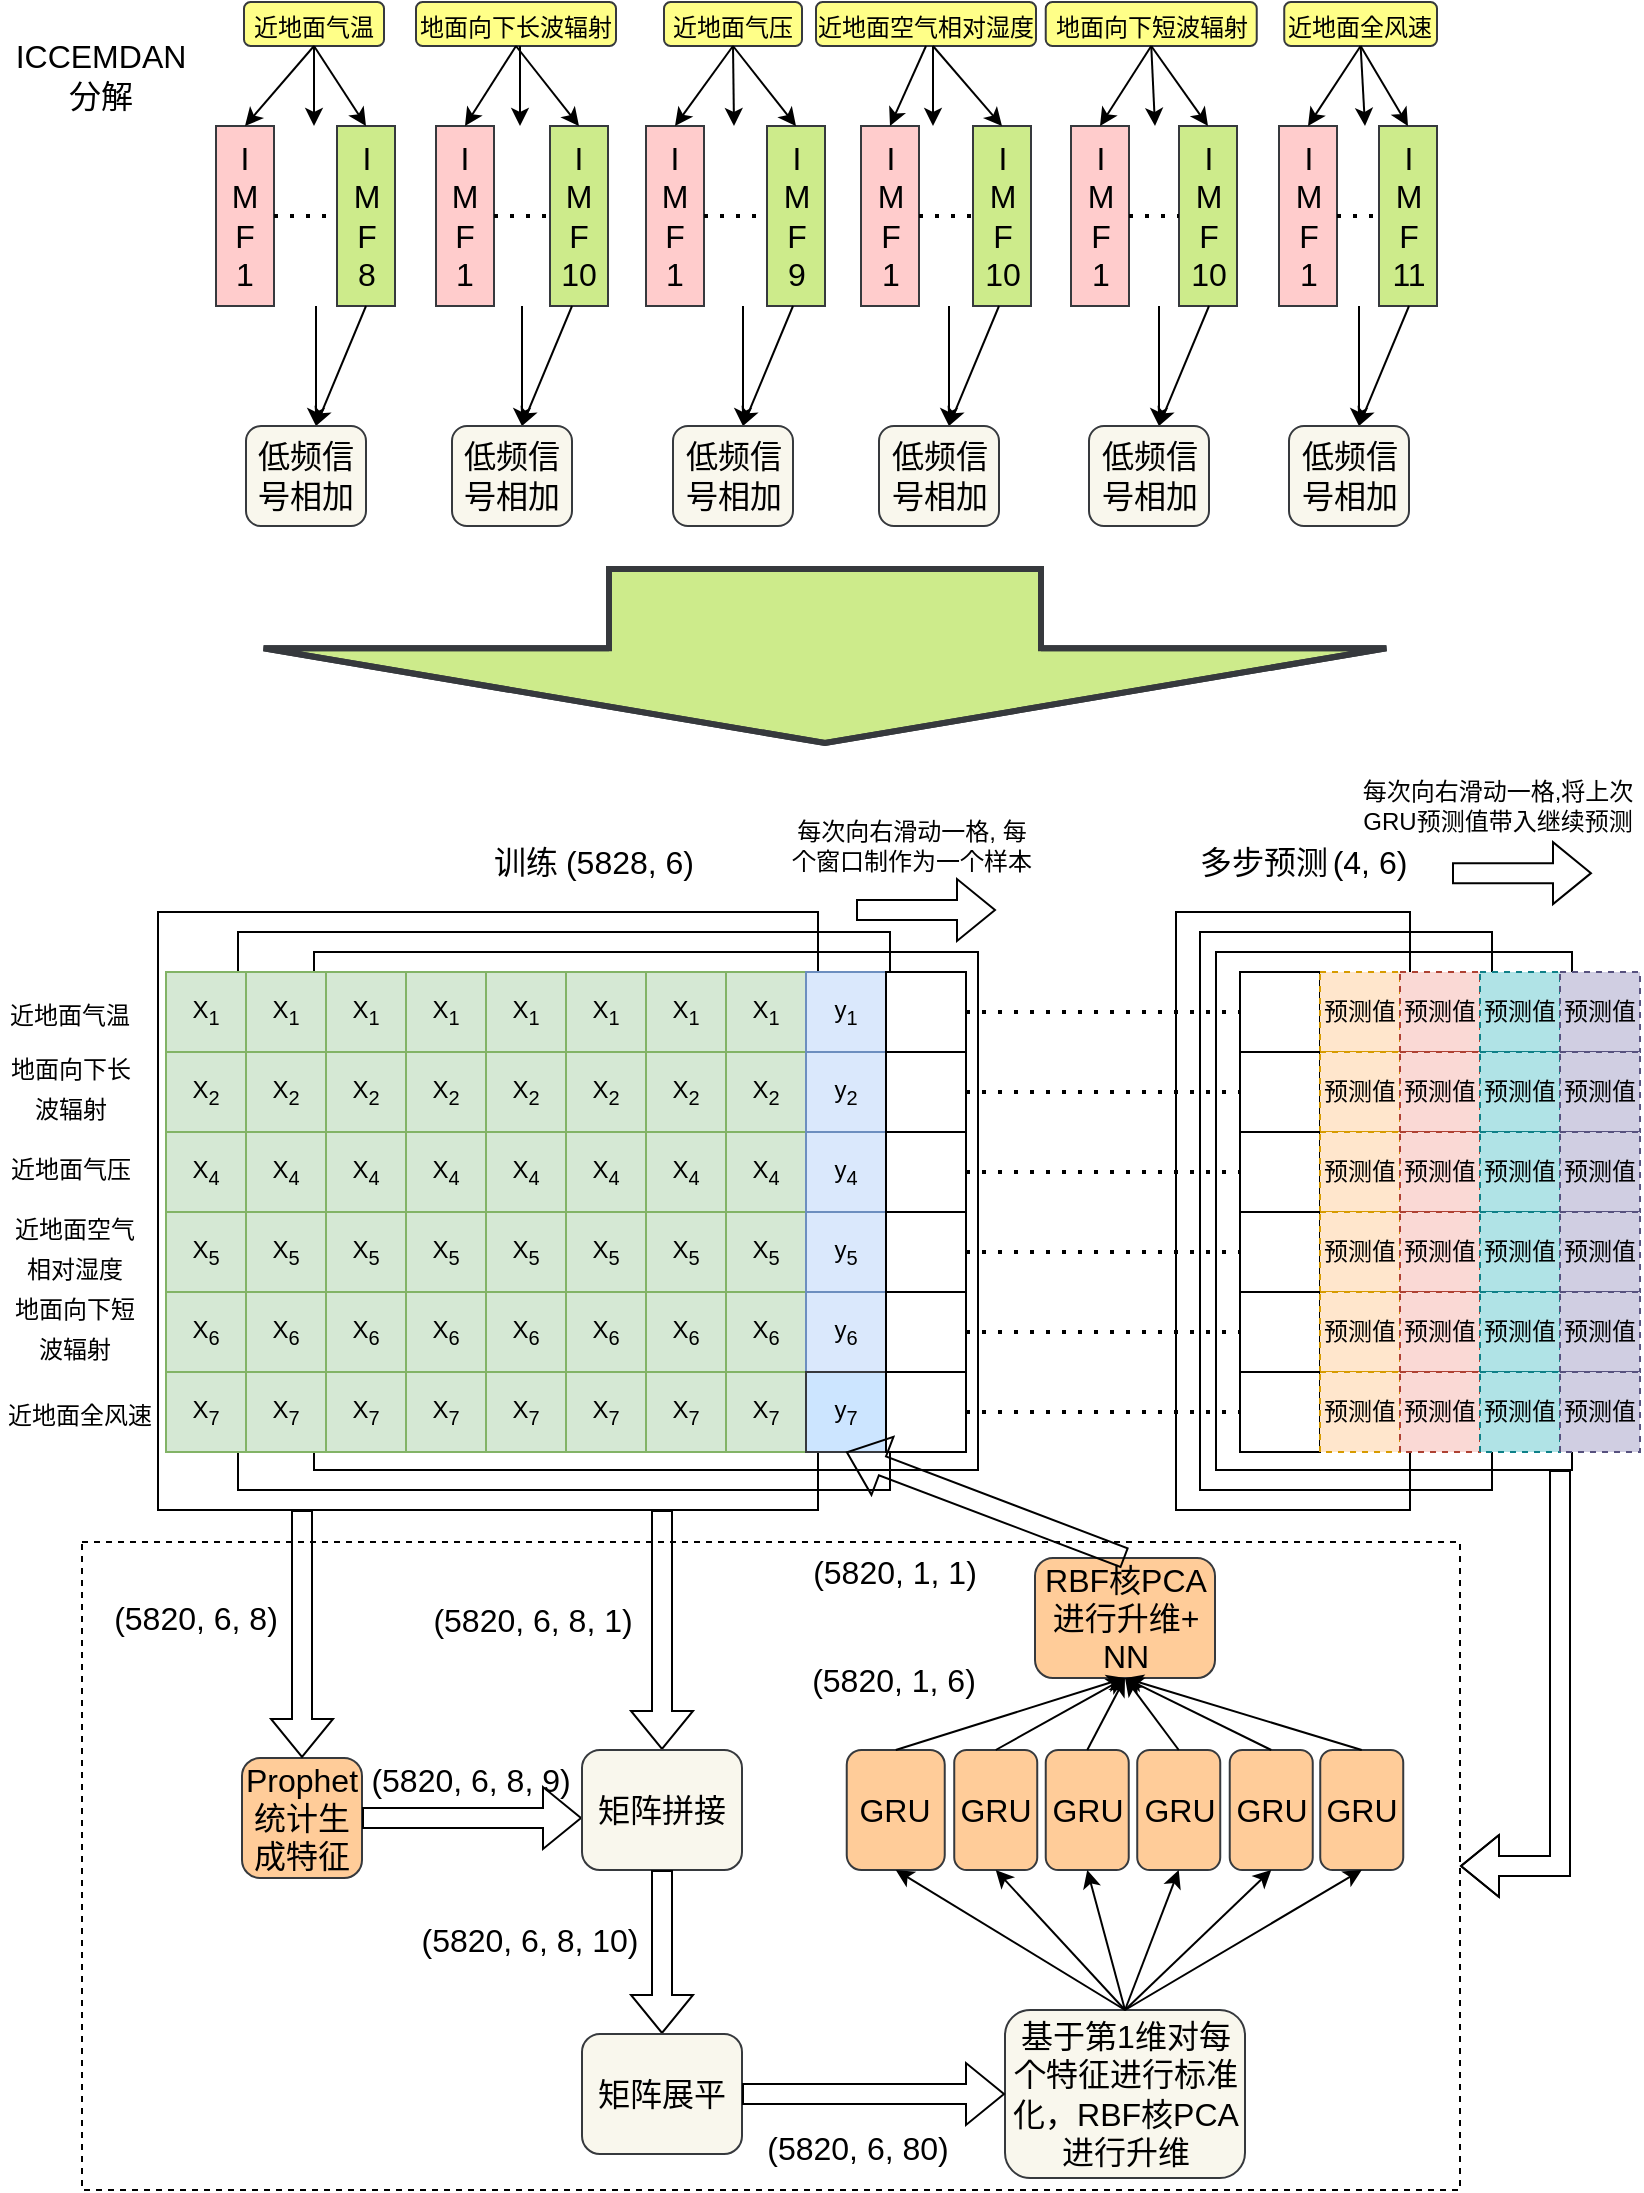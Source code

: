 <mxfile version="17.4.2" type="device"><diagram id="iUDGoIqAkNmz_K0qKLat" name="Page-1"><mxGraphModel dx="1038" dy="571" grid="1" gridSize="10" guides="1" tooltips="1" connect="1" arrows="1" fold="1" page="1" pageScale="1" pageWidth="827" pageHeight="1169" math="0" shadow="0"><root><mxCell id="0"/><mxCell id="1" parent="0"/><mxCell id="7vlJNOBO0MvSE6OIl3hv-212" value="" style="rounded=0;whiteSpace=wrap;html=1;fontSize=16;strokeColor=#000000;fillColor=none;dashed=1;" parent="1" vertex="1"><mxGeometry x="43" y="820" width="689" height="324" as="geometry"/></mxCell><mxCell id="7vlJNOBO0MvSE6OIl3hv-179" value="" style="rounded=0;whiteSpace=wrap;html=1;strokeColor=#000000;fillColor=none;" parent="1" vertex="1"><mxGeometry x="610" y="525" width="178" height="259" as="geometry"/></mxCell><mxCell id="7vlJNOBO0MvSE6OIl3hv-178" value="" style="rounded=0;whiteSpace=wrap;html=1;strokeColor=#000000;fillColor=none;" parent="1" vertex="1"><mxGeometry x="602" y="515" width="146" height="279" as="geometry"/></mxCell><mxCell id="7vlJNOBO0MvSE6OIl3hv-177" value="" style="rounded=0;whiteSpace=wrap;html=1;strokeColor=#000000;fillColor=none;" parent="1" vertex="1"><mxGeometry x="590" y="505" width="117" height="299" as="geometry"/></mxCell><mxCell id="7vlJNOBO0MvSE6OIl3hv-167" value="" style="rounded=0;whiteSpace=wrap;html=1;strokeColor=#000000;fillColor=none;" parent="1" vertex="1"><mxGeometry x="81" y="505" width="330" height="299" as="geometry"/></mxCell><mxCell id="7vlJNOBO0MvSE6OIl3hv-171" value="" style="rounded=0;whiteSpace=wrap;html=1;strokeColor=#000000;fillColor=none;" parent="1" vertex="1"><mxGeometry x="121" y="515" width="326" height="279" as="geometry"/></mxCell><mxCell id="7vlJNOBO0MvSE6OIl3hv-172" value="" style="rounded=0;whiteSpace=wrap;html=1;strokeColor=#000000;fillColor=none;" parent="1" vertex="1"><mxGeometry x="159" y="525" width="332" height="259" as="geometry"/></mxCell><mxCell id="7vlJNOBO0MvSE6OIl3hv-48" value="X&lt;sub&gt;1&lt;/sub&gt;" style="rounded=0;whiteSpace=wrap;html=1;fillColor=#d5e8d4;strokeColor=#82b366;" parent="1" vertex="1"><mxGeometry x="85" y="535" width="40" height="40" as="geometry"/></mxCell><mxCell id="7vlJNOBO0MvSE6OIl3hv-51" value="X&lt;sub&gt;1&lt;/sub&gt;" style="rounded=0;whiteSpace=wrap;html=1;fillColor=#d5e8d4;strokeColor=#82b366;" parent="1" vertex="1"><mxGeometry x="125" y="535" width="40" height="40" as="geometry"/></mxCell><mxCell id="7vlJNOBO0MvSE6OIl3hv-52" value="X&lt;sub&gt;1&lt;/sub&gt;" style="rounded=0;whiteSpace=wrap;html=1;fillColor=#d5e8d4;strokeColor=#82b366;" parent="1" vertex="1"><mxGeometry x="165" y="535" width="40" height="40" as="geometry"/></mxCell><mxCell id="7vlJNOBO0MvSE6OIl3hv-53" value="X&lt;sub&gt;1&lt;/sub&gt;" style="rounded=0;whiteSpace=wrap;html=1;fillColor=#d5e8d4;strokeColor=#82b366;" parent="1" vertex="1"><mxGeometry x="205" y="535" width="40" height="40" as="geometry"/></mxCell><mxCell id="7vlJNOBO0MvSE6OIl3hv-54" value="X&lt;sub&gt;1&lt;/sub&gt;" style="rounded=0;whiteSpace=wrap;html=1;fillColor=#d5e8d4;strokeColor=#82b366;" parent="1" vertex="1"><mxGeometry x="245" y="535" width="40" height="40" as="geometry"/></mxCell><mxCell id="7vlJNOBO0MvSE6OIl3hv-55" value="X&lt;sub&gt;1&lt;/sub&gt;" style="rounded=0;whiteSpace=wrap;html=1;fillColor=#d5e8d4;strokeColor=#82b366;" parent="1" vertex="1"><mxGeometry x="285" y="535" width="40" height="40" as="geometry"/></mxCell><mxCell id="7vlJNOBO0MvSE6OIl3hv-56" value="X&lt;sub&gt;1&lt;/sub&gt;" style="rounded=0;whiteSpace=wrap;html=1;fillColor=#d5e8d4;strokeColor=#82b366;" parent="1" vertex="1"><mxGeometry x="325" y="535" width="40" height="40" as="geometry"/></mxCell><mxCell id="7vlJNOBO0MvSE6OIl3hv-57" value="X&lt;sub&gt;1&lt;/sub&gt;" style="rounded=0;whiteSpace=wrap;html=1;fillColor=#d5e8d4;strokeColor=#82b366;" parent="1" vertex="1"><mxGeometry x="365" y="535" width="40" height="40" as="geometry"/></mxCell><mxCell id="7vlJNOBO0MvSE6OIl3hv-58" value="y&lt;sub&gt;1&lt;/sub&gt;" style="rounded=0;whiteSpace=wrap;html=1;fillColor=#dae8fc;strokeColor=#6c8ebf;" parent="1" vertex="1"><mxGeometry x="405" y="535" width="40" height="40" as="geometry"/></mxCell><mxCell id="7vlJNOBO0MvSE6OIl3hv-59" value="" style="rounded=0;whiteSpace=wrap;html=1;" parent="1" vertex="1"><mxGeometry x="445" y="535" width="40" height="40" as="geometry"/></mxCell><mxCell id="7vlJNOBO0MvSE6OIl3hv-65" value="" style="rounded=0;whiteSpace=wrap;html=1;" parent="1" vertex="1"><mxGeometry x="622" y="535" width="40" height="40" as="geometry"/></mxCell><mxCell id="7vlJNOBO0MvSE6OIl3hv-66" value="预测值" style="rounded=0;whiteSpace=wrap;html=1;dashed=1;fillColor=#ffe6cc;strokeColor=#d79b00;" parent="1" vertex="1"><mxGeometry x="662" y="535" width="40" height="40" as="geometry"/></mxCell><mxCell id="7vlJNOBO0MvSE6OIl3hv-67" value="&lt;span&gt;预测值&lt;/span&gt;" style="rounded=0;whiteSpace=wrap;html=1;dashed=1;fillColor=#fad9d5;strokeColor=#ae4132;" parent="1" vertex="1"><mxGeometry x="702" y="535" width="40" height="40" as="geometry"/></mxCell><mxCell id="7vlJNOBO0MvSE6OIl3hv-68" value="&lt;span&gt;预测值&lt;/span&gt;" style="rounded=0;whiteSpace=wrap;html=1;dashed=1;fillColor=#b0e3e6;strokeColor=#0e8088;" parent="1" vertex="1"><mxGeometry x="742" y="535" width="40" height="40" as="geometry"/></mxCell><mxCell id="7vlJNOBO0MvSE6OIl3hv-69" value="&lt;span&gt;预测值&lt;/span&gt;" style="rounded=0;whiteSpace=wrap;html=1;dashed=1;fillColor=#d0cee2;strokeColor=#56517e;" parent="1" vertex="1"><mxGeometry x="782" y="535" width="40" height="40" as="geometry"/></mxCell><mxCell id="7vlJNOBO0MvSE6OIl3hv-70" value="" style="endArrow=none;dashed=1;html=1;dashPattern=1 3;strokeWidth=2;rounded=0;exitX=1;exitY=0.5;exitDx=0;exitDy=0;entryX=0;entryY=0.5;entryDx=0;entryDy=0;" parent="1" source="7vlJNOBO0MvSE6OIl3hv-59" target="7vlJNOBO0MvSE6OIl3hv-65" edge="1"><mxGeometry width="50" height="50" relative="1" as="geometry"><mxPoint x="395" y="785" as="sourcePoint"/><mxPoint x="445" y="735" as="targetPoint"/></mxGeometry></mxCell><mxCell id="7vlJNOBO0MvSE6OIl3hv-173" value="" style="shape=flexArrow;endArrow=classic;html=1;rounded=0;" parent="1" edge="1"><mxGeometry width="50" height="50" relative="1" as="geometry"><mxPoint x="430" y="504" as="sourcePoint"/><mxPoint x="500" y="504" as="targetPoint"/></mxGeometry></mxCell><mxCell id="7vlJNOBO0MvSE6OIl3hv-175" value="&lt;font style=&quot;font-size: 16px&quot;&gt;训练&lt;/font&gt;" style="text;html=1;strokeColor=none;fillColor=none;align=center;verticalAlign=middle;whiteSpace=wrap;rounded=0;dashed=1;" parent="1" vertex="1"><mxGeometry x="220" y="465" width="90" height="30" as="geometry"/></mxCell><mxCell id="7vlJNOBO0MvSE6OIl3hv-176" value="&lt;font style=&quot;font-size: 16px&quot;&gt;多步预测&lt;/font&gt;" style="text;html=1;strokeColor=none;fillColor=none;align=center;verticalAlign=middle;whiteSpace=wrap;rounded=0;dashed=1;" parent="1" vertex="1"><mxGeometry x="589" y="465" width="90" height="30" as="geometry"/></mxCell><mxCell id="7vlJNOBO0MvSE6OIl3hv-185" value="(5820, 1, 6)" style="text;html=1;strokeColor=none;fillColor=none;align=center;verticalAlign=middle;whiteSpace=wrap;rounded=0;dashed=1;fontSize=16;" parent="1" vertex="1"><mxGeometry x="402" y="874" width="94" height="30" as="geometry"/></mxCell><mxCell id="7vlJNOBO0MvSE6OIl3hv-187" value="Prophet&lt;br&gt;统计生成特征" style="rounded=1;whiteSpace=wrap;html=1;fontSize=16;strokeColor=#36393d;fillColor=#ffcc99;" parent="1" vertex="1"><mxGeometry x="123" y="928" width="60" height="60" as="geometry"/></mxCell><mxCell id="7vlJNOBO0MvSE6OIl3hv-189" value="" style="shape=flexArrow;endArrow=classic;html=1;rounded=0;fontSize=16;" parent="1" target="7vlJNOBO0MvSE6OIl3hv-187" edge="1"><mxGeometry width="50" height="50" relative="1" as="geometry"><mxPoint x="153" y="804" as="sourcePoint"/><mxPoint x="152" y="872" as="targetPoint"/></mxGeometry></mxCell><mxCell id="7vlJNOBO0MvSE6OIl3hv-190" value="(5820, 6, 8)" style="text;html=1;strokeColor=none;fillColor=none;align=center;verticalAlign=middle;whiteSpace=wrap;rounded=0;fontSize=16;" parent="1" vertex="1"><mxGeometry x="52" y="843" width="96" height="30" as="geometry"/></mxCell><mxCell id="7vlJNOBO0MvSE6OIl3hv-192" value="(5828, 6)" style="text;html=1;strokeColor=none;fillColor=none;align=center;verticalAlign=middle;whiteSpace=wrap;rounded=0;fontSize=16;" parent="1" vertex="1"><mxGeometry x="281" y="465" width="72" height="30" as="geometry"/></mxCell><mxCell id="7vlJNOBO0MvSE6OIl3hv-193" value="(4, 6)" style="text;html=1;strokeColor=none;fillColor=none;align=center;verticalAlign=middle;whiteSpace=wrap;rounded=0;fontSize=16;" parent="1" vertex="1"><mxGeometry x="657" y="465" width="60" height="30" as="geometry"/></mxCell><mxCell id="7vlJNOBO0MvSE6OIl3hv-194" value="" style="shape=flexArrow;endArrow=classic;html=1;rounded=0;fontSize=16;entryX=0.5;entryY=0;entryDx=0;entryDy=0;" parent="1" target="7vlJNOBO0MvSE6OIl3hv-198" edge="1"><mxGeometry width="50" height="50" relative="1" as="geometry"><mxPoint x="333" y="804" as="sourcePoint"/><mxPoint x="332.5" y="872" as="targetPoint"/></mxGeometry></mxCell><mxCell id="7vlJNOBO0MvSE6OIl3hv-195" value="(5820, 6, 8, 9)" style="text;html=1;strokeColor=none;fillColor=none;align=center;verticalAlign=middle;whiteSpace=wrap;rounded=0;fontSize=16;" parent="1" vertex="1"><mxGeometry x="180" y="924" width="115" height="30" as="geometry"/></mxCell><mxCell id="7vlJNOBO0MvSE6OIl3hv-196" value="" style="shape=flexArrow;endArrow=classic;html=1;rounded=0;fontSize=16;exitX=1;exitY=0.5;exitDx=0;exitDy=0;" parent="1" source="7vlJNOBO0MvSE6OIl3hv-187" edge="1"><mxGeometry width="50" height="50" relative="1" as="geometry"><mxPoint x="473" y="874" as="sourcePoint"/><mxPoint x="293" y="958" as="targetPoint"/></mxGeometry></mxCell><mxCell id="7vlJNOBO0MvSE6OIl3hv-197" value="(5820, 6, 8, 1)" style="text;html=1;strokeColor=none;fillColor=none;align=center;verticalAlign=middle;whiteSpace=wrap;rounded=0;fontSize=16;" parent="1" vertex="1"><mxGeometry x="216.75" y="844" width="102.5" height="30" as="geometry"/></mxCell><mxCell id="7vlJNOBO0MvSE6OIl3hv-198" value="矩阵拼接" style="rounded=1;whiteSpace=wrap;html=1;fontSize=16;strokeColor=#36393d;fillColor=#f9f7ed;" parent="1" vertex="1"><mxGeometry x="293" y="924" width="80" height="60" as="geometry"/></mxCell><mxCell id="7vlJNOBO0MvSE6OIl3hv-199" value="" style="shape=flexArrow;endArrow=classic;html=1;rounded=0;fontSize=16;exitX=0.5;exitY=1;exitDx=0;exitDy=0;entryX=0.5;entryY=0;entryDx=0;entryDy=0;" parent="1" source="7vlJNOBO0MvSE6OIl3hv-198" target="7vlJNOBO0MvSE6OIl3hv-201" edge="1"><mxGeometry width="50" height="50" relative="1" as="geometry"><mxPoint x="473" y="864" as="sourcePoint"/><mxPoint x="333" y="1054" as="targetPoint"/></mxGeometry></mxCell><mxCell id="7vlJNOBO0MvSE6OIl3hv-200" value="(5820, 6, 8, 10)" style="text;html=1;strokeColor=none;fillColor=none;align=center;verticalAlign=middle;whiteSpace=wrap;rounded=0;fontSize=16;" parent="1" vertex="1"><mxGeometry x="208" y="1004" width="118" height="30" as="geometry"/></mxCell><mxCell id="7vlJNOBO0MvSE6OIl3hv-201" value="矩阵展平" style="rounded=1;whiteSpace=wrap;html=1;fontSize=16;strokeColor=#36393d;fillColor=#f9f7ed;" parent="1" vertex="1"><mxGeometry x="293" y="1066" width="80" height="60" as="geometry"/></mxCell><mxCell id="7vlJNOBO0MvSE6OIl3hv-202" value="(5820, 6, 80)" style="text;html=1;strokeColor=none;fillColor=none;align=center;verticalAlign=middle;whiteSpace=wrap;rounded=0;fontSize=16;" parent="1" vertex="1"><mxGeometry x="378" y="1108" width="106" height="30" as="geometry"/></mxCell><mxCell id="7vlJNOBO0MvSE6OIl3hv-204" value="基于第1维对每个特征进行标准化，RBF核PCA进行升维" style="rounded=1;whiteSpace=wrap;html=1;fontSize=16;strokeColor=#36393d;fillColor=#f9f7ed;" parent="1" vertex="1"><mxGeometry x="504.5" y="1054" width="120" height="84" as="geometry"/></mxCell><mxCell id="7vlJNOBO0MvSE6OIl3hv-206" value="" style="shape=flexArrow;endArrow=classic;html=1;rounded=0;fontSize=16;exitX=1;exitY=0.5;exitDx=0;exitDy=0;entryX=0;entryY=0.5;entryDx=0;entryDy=0;" parent="1" source="7vlJNOBO0MvSE6OIl3hv-201" target="7vlJNOBO0MvSE6OIl3hv-204" edge="1"><mxGeometry width="50" height="50" relative="1" as="geometry"><mxPoint x="473" y="1144" as="sourcePoint"/><mxPoint x="443" y="1084" as="targetPoint"/></mxGeometry></mxCell><mxCell id="7vlJNOBO0MvSE6OIl3hv-207" value="GRU" style="rounded=1;whiteSpace=wrap;html=1;fontSize=16;strokeColor=#36393d;fillColor=#ffcc99;" parent="1" vertex="1"><mxGeometry x="425.37" y="924" width="49" height="60" as="geometry"/></mxCell><mxCell id="7vlJNOBO0MvSE6OIl3hv-215" value="X&lt;sub&gt;2&lt;/sub&gt;" style="rounded=0;whiteSpace=wrap;html=1;fillColor=#d5e8d4;strokeColor=#82b366;" parent="1" vertex="1"><mxGeometry x="85" y="575" width="40" height="40" as="geometry"/></mxCell><mxCell id="7vlJNOBO0MvSE6OIl3hv-216" value="X&lt;sub&gt;2&lt;/sub&gt;" style="rounded=0;whiteSpace=wrap;html=1;fillColor=#d5e8d4;strokeColor=#82b366;" parent="1" vertex="1"><mxGeometry x="125" y="575" width="40" height="40" as="geometry"/></mxCell><mxCell id="7vlJNOBO0MvSE6OIl3hv-217" value="X&lt;sub&gt;2&lt;/sub&gt;" style="rounded=0;whiteSpace=wrap;html=1;fillColor=#d5e8d4;strokeColor=#82b366;" parent="1" vertex="1"><mxGeometry x="165" y="575" width="40" height="40" as="geometry"/></mxCell><mxCell id="7vlJNOBO0MvSE6OIl3hv-218" value="X&lt;sub&gt;2&lt;/sub&gt;" style="rounded=0;whiteSpace=wrap;html=1;fillColor=#d5e8d4;strokeColor=#82b366;" parent="1" vertex="1"><mxGeometry x="205" y="575" width="40" height="40" as="geometry"/></mxCell><mxCell id="7vlJNOBO0MvSE6OIl3hv-219" value="X&lt;sub&gt;2&lt;/sub&gt;" style="rounded=0;whiteSpace=wrap;html=1;fillColor=#d5e8d4;strokeColor=#82b366;" parent="1" vertex="1"><mxGeometry x="245" y="575" width="40" height="40" as="geometry"/></mxCell><mxCell id="7vlJNOBO0MvSE6OIl3hv-220" value="X&lt;sub&gt;2&lt;/sub&gt;" style="rounded=0;whiteSpace=wrap;html=1;fillColor=#d5e8d4;strokeColor=#82b366;" parent="1" vertex="1"><mxGeometry x="285" y="575" width="40" height="40" as="geometry"/></mxCell><mxCell id="7vlJNOBO0MvSE6OIl3hv-221" value="X&lt;sub&gt;2&lt;/sub&gt;" style="rounded=0;whiteSpace=wrap;html=1;fillColor=#d5e8d4;strokeColor=#82b366;" parent="1" vertex="1"><mxGeometry x="325" y="575" width="40" height="40" as="geometry"/></mxCell><mxCell id="7vlJNOBO0MvSE6OIl3hv-222" value="X&lt;sub&gt;2&lt;/sub&gt;" style="rounded=0;whiteSpace=wrap;html=1;fillColor=#d5e8d4;strokeColor=#82b366;" parent="1" vertex="1"><mxGeometry x="365" y="575" width="40" height="40" as="geometry"/></mxCell><mxCell id="7vlJNOBO0MvSE6OIl3hv-223" value="y&lt;sub&gt;2&lt;/sub&gt;" style="rounded=0;whiteSpace=wrap;html=1;fillColor=#dae8fc;strokeColor=#6c8ebf;" parent="1" vertex="1"><mxGeometry x="405" y="575" width="40" height="40" as="geometry"/></mxCell><mxCell id="7vlJNOBO0MvSE6OIl3hv-224" value="" style="rounded=0;whiteSpace=wrap;html=1;" parent="1" vertex="1"><mxGeometry x="445" y="575" width="40" height="40" as="geometry"/></mxCell><mxCell id="7vlJNOBO0MvSE6OIl3hv-235" value="X&lt;sub&gt;4&lt;/sub&gt;" style="rounded=0;whiteSpace=wrap;html=1;fillColor=#d5e8d4;strokeColor=#82b366;" parent="1" vertex="1"><mxGeometry x="85" y="615" width="40" height="40" as="geometry"/></mxCell><mxCell id="7vlJNOBO0MvSE6OIl3hv-236" value="X&lt;sub&gt;4&lt;/sub&gt;" style="rounded=0;whiteSpace=wrap;html=1;fillColor=#d5e8d4;strokeColor=#82b366;" parent="1" vertex="1"><mxGeometry x="125" y="615" width="40" height="40" as="geometry"/></mxCell><mxCell id="7vlJNOBO0MvSE6OIl3hv-237" value="X&lt;sub&gt;4&lt;/sub&gt;" style="rounded=0;whiteSpace=wrap;html=1;fillColor=#d5e8d4;strokeColor=#82b366;" parent="1" vertex="1"><mxGeometry x="165" y="615" width="40" height="40" as="geometry"/></mxCell><mxCell id="7vlJNOBO0MvSE6OIl3hv-238" value="X&lt;sub&gt;4&lt;/sub&gt;" style="rounded=0;whiteSpace=wrap;html=1;fillColor=#d5e8d4;strokeColor=#82b366;" parent="1" vertex="1"><mxGeometry x="205" y="615" width="40" height="40" as="geometry"/></mxCell><mxCell id="7vlJNOBO0MvSE6OIl3hv-239" value="X&lt;sub&gt;4&lt;/sub&gt;" style="rounded=0;whiteSpace=wrap;html=1;fillColor=#d5e8d4;strokeColor=#82b366;" parent="1" vertex="1"><mxGeometry x="245" y="615" width="40" height="40" as="geometry"/></mxCell><mxCell id="7vlJNOBO0MvSE6OIl3hv-240" value="X&lt;sub&gt;4&lt;/sub&gt;" style="rounded=0;whiteSpace=wrap;html=1;fillColor=#d5e8d4;strokeColor=#82b366;" parent="1" vertex="1"><mxGeometry x="285" y="615" width="40" height="40" as="geometry"/></mxCell><mxCell id="7vlJNOBO0MvSE6OIl3hv-241" value="X&lt;sub&gt;4&lt;/sub&gt;" style="rounded=0;whiteSpace=wrap;html=1;fillColor=#d5e8d4;strokeColor=#82b366;" parent="1" vertex="1"><mxGeometry x="325" y="615" width="40" height="40" as="geometry"/></mxCell><mxCell id="7vlJNOBO0MvSE6OIl3hv-242" value="X&lt;sub&gt;4&lt;/sub&gt;" style="rounded=0;whiteSpace=wrap;html=1;fillColor=#d5e8d4;strokeColor=#82b366;" parent="1" vertex="1"><mxGeometry x="365" y="615" width="40" height="40" as="geometry"/></mxCell><mxCell id="7vlJNOBO0MvSE6OIl3hv-243" value="y&lt;sub&gt;4&lt;/sub&gt;" style="rounded=0;whiteSpace=wrap;html=1;fillColor=#dae8fc;strokeColor=#6c8ebf;" parent="1" vertex="1"><mxGeometry x="405" y="615" width="40" height="40" as="geometry"/></mxCell><mxCell id="7vlJNOBO0MvSE6OIl3hv-244" value="" style="rounded=0;whiteSpace=wrap;html=1;" parent="1" vertex="1"><mxGeometry x="445" y="615" width="40" height="40" as="geometry"/></mxCell><mxCell id="7vlJNOBO0MvSE6OIl3hv-245" value="X&lt;sub&gt;5&lt;/sub&gt;" style="rounded=0;whiteSpace=wrap;html=1;fillColor=#d5e8d4;strokeColor=#82b366;" parent="1" vertex="1"><mxGeometry x="85" y="655" width="40" height="40" as="geometry"/></mxCell><mxCell id="7vlJNOBO0MvSE6OIl3hv-246" value="X&lt;sub&gt;5&lt;/sub&gt;" style="rounded=0;whiteSpace=wrap;html=1;fillColor=#d5e8d4;strokeColor=#82b366;" parent="1" vertex="1"><mxGeometry x="125" y="655" width="40" height="40" as="geometry"/></mxCell><mxCell id="7vlJNOBO0MvSE6OIl3hv-247" value="X&lt;sub&gt;5&lt;/sub&gt;" style="rounded=0;whiteSpace=wrap;html=1;fillColor=#d5e8d4;strokeColor=#82b366;" parent="1" vertex="1"><mxGeometry x="165" y="655" width="40" height="40" as="geometry"/></mxCell><mxCell id="7vlJNOBO0MvSE6OIl3hv-248" value="X&lt;sub&gt;5&lt;/sub&gt;" style="rounded=0;whiteSpace=wrap;html=1;fillColor=#d5e8d4;strokeColor=#82b366;" parent="1" vertex="1"><mxGeometry x="205" y="655" width="40" height="40" as="geometry"/></mxCell><mxCell id="7vlJNOBO0MvSE6OIl3hv-249" value="X&lt;sub&gt;5&lt;/sub&gt;" style="rounded=0;whiteSpace=wrap;html=1;fillColor=#d5e8d4;strokeColor=#82b366;" parent="1" vertex="1"><mxGeometry x="245" y="655" width="40" height="40" as="geometry"/></mxCell><mxCell id="7vlJNOBO0MvSE6OIl3hv-250" value="X&lt;sub&gt;5&lt;/sub&gt;" style="rounded=0;whiteSpace=wrap;html=1;fillColor=#d5e8d4;strokeColor=#82b366;" parent="1" vertex="1"><mxGeometry x="285" y="655" width="40" height="40" as="geometry"/></mxCell><mxCell id="7vlJNOBO0MvSE6OIl3hv-251" value="X&lt;sub&gt;5&lt;/sub&gt;" style="rounded=0;whiteSpace=wrap;html=1;fillColor=#d5e8d4;strokeColor=#82b366;" parent="1" vertex="1"><mxGeometry x="325" y="655" width="40" height="40" as="geometry"/></mxCell><mxCell id="7vlJNOBO0MvSE6OIl3hv-252" value="X&lt;sub&gt;5&lt;/sub&gt;" style="rounded=0;whiteSpace=wrap;html=1;fillColor=#d5e8d4;strokeColor=#82b366;" parent="1" vertex="1"><mxGeometry x="365" y="655" width="40" height="40" as="geometry"/></mxCell><mxCell id="7vlJNOBO0MvSE6OIl3hv-253" value="y&lt;sub&gt;5&lt;/sub&gt;" style="rounded=0;whiteSpace=wrap;html=1;fillColor=#dae8fc;strokeColor=#6c8ebf;" parent="1" vertex="1"><mxGeometry x="405" y="655" width="40" height="40" as="geometry"/></mxCell><mxCell id="7vlJNOBO0MvSE6OIl3hv-254" value="" style="rounded=0;whiteSpace=wrap;html=1;" parent="1" vertex="1"><mxGeometry x="445" y="655" width="40" height="40" as="geometry"/></mxCell><mxCell id="7vlJNOBO0MvSE6OIl3hv-255" value="X&lt;sub&gt;6&lt;/sub&gt;" style="rounded=0;whiteSpace=wrap;html=1;fillColor=#d5e8d4;strokeColor=#82b366;" parent="1" vertex="1"><mxGeometry x="85" y="695" width="40" height="40" as="geometry"/></mxCell><mxCell id="7vlJNOBO0MvSE6OIl3hv-256" value="X&lt;sub&gt;6&lt;/sub&gt;" style="rounded=0;whiteSpace=wrap;html=1;fillColor=#d5e8d4;strokeColor=#82b366;" parent="1" vertex="1"><mxGeometry x="125" y="695" width="40" height="40" as="geometry"/></mxCell><mxCell id="7vlJNOBO0MvSE6OIl3hv-257" value="X&lt;sub&gt;6&lt;/sub&gt;" style="rounded=0;whiteSpace=wrap;html=1;fillColor=#d5e8d4;strokeColor=#82b366;" parent="1" vertex="1"><mxGeometry x="165" y="695" width="40" height="40" as="geometry"/></mxCell><mxCell id="7vlJNOBO0MvSE6OIl3hv-258" value="X&lt;sub&gt;6&lt;/sub&gt;" style="rounded=0;whiteSpace=wrap;html=1;fillColor=#d5e8d4;strokeColor=#82b366;" parent="1" vertex="1"><mxGeometry x="205" y="695" width="40" height="40" as="geometry"/></mxCell><mxCell id="7vlJNOBO0MvSE6OIl3hv-259" value="X&lt;sub&gt;6&lt;/sub&gt;" style="rounded=0;whiteSpace=wrap;html=1;fillColor=#d5e8d4;strokeColor=#82b366;" parent="1" vertex="1"><mxGeometry x="245" y="695" width="40" height="40" as="geometry"/></mxCell><mxCell id="7vlJNOBO0MvSE6OIl3hv-260" value="X&lt;sub&gt;6&lt;/sub&gt;" style="rounded=0;whiteSpace=wrap;html=1;fillColor=#d5e8d4;strokeColor=#82b366;" parent="1" vertex="1"><mxGeometry x="285" y="695" width="40" height="40" as="geometry"/></mxCell><mxCell id="7vlJNOBO0MvSE6OIl3hv-261" value="X&lt;sub&gt;6&lt;/sub&gt;" style="rounded=0;whiteSpace=wrap;html=1;fillColor=#d5e8d4;strokeColor=#82b366;" parent="1" vertex="1"><mxGeometry x="325" y="695" width="40" height="40" as="geometry"/></mxCell><mxCell id="7vlJNOBO0MvSE6OIl3hv-262" value="X&lt;sub&gt;6&lt;/sub&gt;" style="rounded=0;whiteSpace=wrap;html=1;fillColor=#d5e8d4;strokeColor=#82b366;" parent="1" vertex="1"><mxGeometry x="365" y="695" width="40" height="40" as="geometry"/></mxCell><mxCell id="7vlJNOBO0MvSE6OIl3hv-263" value="y&lt;sub&gt;6&lt;/sub&gt;" style="rounded=0;whiteSpace=wrap;html=1;fillColor=#dae8fc;strokeColor=#6c8ebf;" parent="1" vertex="1"><mxGeometry x="405" y="695" width="40" height="40" as="geometry"/></mxCell><mxCell id="7vlJNOBO0MvSE6OIl3hv-264" value="" style="rounded=0;whiteSpace=wrap;html=1;" parent="1" vertex="1"><mxGeometry x="445" y="695" width="40" height="40" as="geometry"/></mxCell><mxCell id="7vlJNOBO0MvSE6OIl3hv-275" value="X&lt;sub&gt;7&lt;/sub&gt;" style="rounded=0;whiteSpace=wrap;html=1;fillColor=#d5e8d4;strokeColor=#82b366;" parent="1" vertex="1"><mxGeometry x="85" y="735" width="40" height="40" as="geometry"/></mxCell><mxCell id="7vlJNOBO0MvSE6OIl3hv-276" value="X&lt;sub&gt;7&lt;/sub&gt;" style="rounded=0;whiteSpace=wrap;html=1;fillColor=#d5e8d4;strokeColor=#82b366;" parent="1" vertex="1"><mxGeometry x="125" y="735" width="40" height="40" as="geometry"/></mxCell><mxCell id="7vlJNOBO0MvSE6OIl3hv-277" value="X&lt;sub&gt;7&lt;/sub&gt;" style="rounded=0;whiteSpace=wrap;html=1;fillColor=#d5e8d4;strokeColor=#82b366;" parent="1" vertex="1"><mxGeometry x="165" y="735" width="40" height="40" as="geometry"/></mxCell><mxCell id="7vlJNOBO0MvSE6OIl3hv-278" value="X&lt;sub&gt;7&lt;/sub&gt;" style="rounded=0;whiteSpace=wrap;html=1;fillColor=#d5e8d4;strokeColor=#82b366;" parent="1" vertex="1"><mxGeometry x="205" y="735" width="40" height="40" as="geometry"/></mxCell><mxCell id="7vlJNOBO0MvSE6OIl3hv-279" value="X&lt;sub&gt;7&lt;/sub&gt;" style="rounded=0;whiteSpace=wrap;html=1;fillColor=#d5e8d4;strokeColor=#82b366;" parent="1" vertex="1"><mxGeometry x="245" y="735" width="40" height="40" as="geometry"/></mxCell><mxCell id="7vlJNOBO0MvSE6OIl3hv-280" value="X&lt;sub&gt;7&lt;/sub&gt;" style="rounded=0;whiteSpace=wrap;html=1;fillColor=#d5e8d4;strokeColor=#82b366;" parent="1" vertex="1"><mxGeometry x="285" y="735" width="40" height="40" as="geometry"/></mxCell><mxCell id="7vlJNOBO0MvSE6OIl3hv-281" value="X&lt;sub&gt;7&lt;/sub&gt;" style="rounded=0;whiteSpace=wrap;html=1;fillColor=#d5e8d4;strokeColor=#82b366;" parent="1" vertex="1"><mxGeometry x="325" y="735" width="40" height="40" as="geometry"/></mxCell><mxCell id="7vlJNOBO0MvSE6OIl3hv-282" value="X&lt;sub&gt;7&lt;/sub&gt;" style="rounded=0;whiteSpace=wrap;html=1;fillColor=#d5e8d4;strokeColor=#82b366;" parent="1" vertex="1"><mxGeometry x="365" y="735" width="40" height="40" as="geometry"/></mxCell><mxCell id="7vlJNOBO0MvSE6OIl3hv-283" value="y&lt;sub&gt;7&lt;/sub&gt;" style="rounded=0;whiteSpace=wrap;html=1;fillColor=#cce5ff;strokeColor=#36393d;" parent="1" vertex="1"><mxGeometry x="405" y="735" width="40" height="40" as="geometry"/></mxCell><mxCell id="7vlJNOBO0MvSE6OIl3hv-284" value="" style="rounded=0;whiteSpace=wrap;html=1;" parent="1" vertex="1"><mxGeometry x="445" y="735" width="40" height="40" as="geometry"/></mxCell><mxCell id="7vlJNOBO0MvSE6OIl3hv-286" value="" style="rounded=0;whiteSpace=wrap;html=1;" parent="1" vertex="1"><mxGeometry x="622" y="575" width="40" height="40" as="geometry"/></mxCell><mxCell id="7vlJNOBO0MvSE6OIl3hv-287" value="预测值" style="rounded=0;whiteSpace=wrap;html=1;dashed=1;fillColor=#ffe6cc;strokeColor=#d79b00;" parent="1" vertex="1"><mxGeometry x="662" y="575" width="40" height="40" as="geometry"/></mxCell><mxCell id="7vlJNOBO0MvSE6OIl3hv-288" value="&lt;span&gt;预测值&lt;/span&gt;" style="rounded=0;whiteSpace=wrap;html=1;dashed=1;fillColor=#fad9d5;strokeColor=#ae4132;" parent="1" vertex="1"><mxGeometry x="702" y="575" width="40" height="40" as="geometry"/></mxCell><mxCell id="7vlJNOBO0MvSE6OIl3hv-289" value="&lt;span&gt;预测值&lt;/span&gt;" style="rounded=0;whiteSpace=wrap;html=1;dashed=1;fillColor=#b0e3e6;strokeColor=#0e8088;" parent="1" vertex="1"><mxGeometry x="742" y="575" width="40" height="40" as="geometry"/></mxCell><mxCell id="7vlJNOBO0MvSE6OIl3hv-290" value="&lt;span&gt;预测值&lt;/span&gt;" style="rounded=0;whiteSpace=wrap;html=1;dashed=1;fillColor=#d0cee2;strokeColor=#56517e;" parent="1" vertex="1"><mxGeometry x="782" y="575" width="40" height="40" as="geometry"/></mxCell><mxCell id="7vlJNOBO0MvSE6OIl3hv-291" value="" style="endArrow=none;dashed=1;html=1;dashPattern=1 3;strokeWidth=2;rounded=0;exitX=1;exitY=0.5;exitDx=0;exitDy=0;entryX=0;entryY=0.5;entryDx=0;entryDy=0;" parent="1" target="7vlJNOBO0MvSE6OIl3hv-286" edge="1"><mxGeometry width="50" height="50" relative="1" as="geometry"><mxPoint x="485" y="595" as="sourcePoint"/><mxPoint x="445" y="775" as="targetPoint"/></mxGeometry></mxCell><mxCell id="7vlJNOBO0MvSE6OIl3hv-298" value="" style="rounded=0;whiteSpace=wrap;html=1;" parent="1" vertex="1"><mxGeometry x="622" y="615" width="40" height="40" as="geometry"/></mxCell><mxCell id="7vlJNOBO0MvSE6OIl3hv-299" value="预测值" style="rounded=0;whiteSpace=wrap;html=1;dashed=1;fillColor=#ffe6cc;strokeColor=#d79b00;" parent="1" vertex="1"><mxGeometry x="662" y="615" width="40" height="40" as="geometry"/></mxCell><mxCell id="7vlJNOBO0MvSE6OIl3hv-300" value="&lt;span&gt;预测值&lt;/span&gt;" style="rounded=0;whiteSpace=wrap;html=1;dashed=1;fillColor=#fad9d5;strokeColor=#ae4132;" parent="1" vertex="1"><mxGeometry x="702" y="615" width="40" height="40" as="geometry"/></mxCell><mxCell id="7vlJNOBO0MvSE6OIl3hv-301" value="&lt;span&gt;预测值&lt;/span&gt;" style="rounded=0;whiteSpace=wrap;html=1;dashed=1;fillColor=#b0e3e6;strokeColor=#0e8088;" parent="1" vertex="1"><mxGeometry x="742" y="615" width="40" height="40" as="geometry"/></mxCell><mxCell id="7vlJNOBO0MvSE6OIl3hv-302" value="&lt;span&gt;预测值&lt;/span&gt;" style="rounded=0;whiteSpace=wrap;html=1;dashed=1;fillColor=#d0cee2;strokeColor=#56517e;" parent="1" vertex="1"><mxGeometry x="782" y="615" width="40" height="40" as="geometry"/></mxCell><mxCell id="7vlJNOBO0MvSE6OIl3hv-303" value="" style="endArrow=none;dashed=1;html=1;dashPattern=1 3;strokeWidth=2;rounded=0;exitX=1;exitY=0.5;exitDx=0;exitDy=0;entryX=0;entryY=0.5;entryDx=0;entryDy=0;" parent="1" target="7vlJNOBO0MvSE6OIl3hv-298" edge="1"><mxGeometry width="50" height="50" relative="1" as="geometry"><mxPoint x="485" y="635" as="sourcePoint"/><mxPoint x="445" y="815" as="targetPoint"/></mxGeometry></mxCell><mxCell id="7vlJNOBO0MvSE6OIl3hv-304" value="" style="rounded=0;whiteSpace=wrap;html=1;" parent="1" vertex="1"><mxGeometry x="622" y="655" width="40" height="40" as="geometry"/></mxCell><mxCell id="7vlJNOBO0MvSE6OIl3hv-305" value="预测值" style="rounded=0;whiteSpace=wrap;html=1;dashed=1;fillColor=#ffe6cc;strokeColor=#d79b00;" parent="1" vertex="1"><mxGeometry x="662" y="655" width="40" height="40" as="geometry"/></mxCell><mxCell id="7vlJNOBO0MvSE6OIl3hv-306" value="&lt;span&gt;预测值&lt;/span&gt;" style="rounded=0;whiteSpace=wrap;html=1;dashed=1;fillColor=#fad9d5;strokeColor=#ae4132;" parent="1" vertex="1"><mxGeometry x="702" y="655" width="40" height="40" as="geometry"/></mxCell><mxCell id="7vlJNOBO0MvSE6OIl3hv-307" value="&lt;span&gt;预测值&lt;/span&gt;" style="rounded=0;whiteSpace=wrap;html=1;dashed=1;fillColor=#b0e3e6;strokeColor=#0e8088;" parent="1" vertex="1"><mxGeometry x="742" y="655" width="40" height="40" as="geometry"/></mxCell><mxCell id="7vlJNOBO0MvSE6OIl3hv-308" value="&lt;span&gt;预测值&lt;/span&gt;" style="rounded=0;whiteSpace=wrap;html=1;dashed=1;fillColor=#d0cee2;strokeColor=#56517e;" parent="1" vertex="1"><mxGeometry x="782" y="655" width="40" height="40" as="geometry"/></mxCell><mxCell id="7vlJNOBO0MvSE6OIl3hv-309" value="" style="endArrow=none;dashed=1;html=1;dashPattern=1 3;strokeWidth=2;rounded=0;exitX=1;exitY=0.5;exitDx=0;exitDy=0;entryX=0;entryY=0.5;entryDx=0;entryDy=0;" parent="1" target="7vlJNOBO0MvSE6OIl3hv-304" edge="1"><mxGeometry width="50" height="50" relative="1" as="geometry"><mxPoint x="485" y="675" as="sourcePoint"/><mxPoint x="445" y="855" as="targetPoint"/></mxGeometry></mxCell><mxCell id="7vlJNOBO0MvSE6OIl3hv-310" value="" style="rounded=0;whiteSpace=wrap;html=1;" parent="1" vertex="1"><mxGeometry x="622" y="695" width="40" height="40" as="geometry"/></mxCell><mxCell id="7vlJNOBO0MvSE6OIl3hv-311" value="预测值" style="rounded=0;whiteSpace=wrap;html=1;dashed=1;fillColor=#ffe6cc;strokeColor=#d79b00;" parent="1" vertex="1"><mxGeometry x="662" y="695" width="40" height="40" as="geometry"/></mxCell><mxCell id="7vlJNOBO0MvSE6OIl3hv-312" value="&lt;span&gt;预测值&lt;/span&gt;" style="rounded=0;whiteSpace=wrap;html=1;dashed=1;fillColor=#fad9d5;strokeColor=#ae4132;" parent="1" vertex="1"><mxGeometry x="702" y="695" width="40" height="40" as="geometry"/></mxCell><mxCell id="7vlJNOBO0MvSE6OIl3hv-313" value="&lt;span&gt;预测值&lt;/span&gt;" style="rounded=0;whiteSpace=wrap;html=1;dashed=1;fillColor=#b0e3e6;strokeColor=#0e8088;" parent="1" vertex="1"><mxGeometry x="742" y="695" width="40" height="40" as="geometry"/></mxCell><mxCell id="7vlJNOBO0MvSE6OIl3hv-314" value="&lt;span&gt;预测值&lt;/span&gt;" style="rounded=0;whiteSpace=wrap;html=1;dashed=1;fillColor=#d0cee2;strokeColor=#56517e;" parent="1" vertex="1"><mxGeometry x="782" y="695" width="40" height="40" as="geometry"/></mxCell><mxCell id="7vlJNOBO0MvSE6OIl3hv-315" value="" style="endArrow=none;dashed=1;html=1;dashPattern=1 3;strokeWidth=2;rounded=0;exitX=1;exitY=0.5;exitDx=0;exitDy=0;entryX=0;entryY=0.5;entryDx=0;entryDy=0;" parent="1" target="7vlJNOBO0MvSE6OIl3hv-310" edge="1"><mxGeometry width="50" height="50" relative="1" as="geometry"><mxPoint x="485" y="715" as="sourcePoint"/><mxPoint x="445" y="895" as="targetPoint"/></mxGeometry></mxCell><mxCell id="7vlJNOBO0MvSE6OIl3hv-316" value="" style="rounded=0;whiteSpace=wrap;html=1;" parent="1" vertex="1"><mxGeometry x="622" y="735" width="40" height="40" as="geometry"/></mxCell><mxCell id="7vlJNOBO0MvSE6OIl3hv-317" value="预测值" style="rounded=0;whiteSpace=wrap;html=1;dashed=1;fillColor=#ffe6cc;strokeColor=#d79b00;" parent="1" vertex="1"><mxGeometry x="662" y="735" width="40" height="40" as="geometry"/></mxCell><mxCell id="7vlJNOBO0MvSE6OIl3hv-318" value="&lt;span&gt;预测值&lt;/span&gt;" style="rounded=0;whiteSpace=wrap;html=1;dashed=1;fillColor=#fad9d5;strokeColor=#ae4132;" parent="1" vertex="1"><mxGeometry x="702" y="735" width="40" height="40" as="geometry"/></mxCell><mxCell id="7vlJNOBO0MvSE6OIl3hv-319" value="&lt;span&gt;预测值&lt;/span&gt;" style="rounded=0;whiteSpace=wrap;html=1;dashed=1;fillColor=#b0e3e6;strokeColor=#0e8088;" parent="1" vertex="1"><mxGeometry x="742" y="735" width="40" height="40" as="geometry"/></mxCell><mxCell id="7vlJNOBO0MvSE6OIl3hv-320" value="&lt;span&gt;预测值&lt;/span&gt;" style="rounded=0;whiteSpace=wrap;html=1;dashed=1;fillColor=#d0cee2;strokeColor=#56517e;" parent="1" vertex="1"><mxGeometry x="782" y="735" width="40" height="40" as="geometry"/></mxCell><mxCell id="7vlJNOBO0MvSE6OIl3hv-321" value="" style="endArrow=none;dashed=1;html=1;dashPattern=1 3;strokeWidth=2;rounded=0;exitX=1;exitY=0.5;exitDx=0;exitDy=0;entryX=0;entryY=0.5;entryDx=0;entryDy=0;" parent="1" target="7vlJNOBO0MvSE6OIl3hv-316" edge="1"><mxGeometry width="50" height="50" relative="1" as="geometry"><mxPoint x="485" y="755" as="sourcePoint"/><mxPoint x="445" y="935" as="targetPoint"/></mxGeometry></mxCell><mxCell id="7vlJNOBO0MvSE6OIl3hv-322" value="&lt;span style=&quot;font-size: 12px&quot;&gt;近地面全&lt;/span&gt;&lt;span style=&quot;font-size: 12px&quot;&gt;风速&lt;/span&gt;" style="text;html=1;strokeColor=none;fillColor=none;align=center;verticalAlign=middle;whiteSpace=wrap;rounded=0;dashed=1;fontSize=16;" parent="1" vertex="1"><mxGeometry x="2" y="740" width="80" height="30" as="geometry"/></mxCell><mxCell id="7vlJNOBO0MvSE6OIl3hv-323" value="&lt;span style=&quot;font-size: 12px&quot;&gt;近地面气温&lt;/span&gt;" style="text;html=1;strokeColor=none;fillColor=none;align=center;verticalAlign=middle;whiteSpace=wrap;rounded=0;dashed=1;fontSize=16;" parent="1" vertex="1"><mxGeometry x="2" y="540" width="70" height="30" as="geometry"/></mxCell><mxCell id="7vlJNOBO0MvSE6OIl3hv-324" value="&lt;span style=&quot;font-size: 12px&quot;&gt;近地面空气相对湿度&lt;/span&gt;" style="text;html=1;strokeColor=none;fillColor=none;align=center;verticalAlign=middle;whiteSpace=wrap;rounded=0;dashed=1;fontSize=16;" parent="1" vertex="1"><mxGeometry x="7" y="657" width="65" height="30" as="geometry"/></mxCell><mxCell id="7vlJNOBO0MvSE6OIl3hv-325" value="&lt;span style=&quot;font-size: 12px&quot;&gt;近地面气压&lt;/span&gt;" style="text;html=1;strokeColor=none;fillColor=none;align=center;verticalAlign=middle;whiteSpace=wrap;rounded=0;dashed=1;fontSize=16;" parent="1" vertex="1"><mxGeometry x="4.5" y="617" width="65" height="30" as="geometry"/></mxCell><mxCell id="7vlJNOBO0MvSE6OIl3hv-326" value="&lt;span style=&quot;font-size: 12px&quot;&gt;地面向下短波辐射&lt;/span&gt;" style="text;html=1;strokeColor=none;fillColor=none;align=center;verticalAlign=middle;whiteSpace=wrap;rounded=0;dashed=1;fontSize=16;" parent="1" vertex="1"><mxGeometry x="7" y="697" width="65" height="30" as="geometry"/></mxCell><mxCell id="7vlJNOBO0MvSE6OIl3hv-328" value="&lt;span style=&quot;font-size: 12px&quot;&gt;地面向下长波辐射&lt;/span&gt;" style="text;html=1;strokeColor=none;fillColor=none;align=center;verticalAlign=middle;whiteSpace=wrap;rounded=0;dashed=1;fontSize=16;" parent="1" vertex="1"><mxGeometry x="4.5" y="577" width="65" height="30" as="geometry"/></mxCell><mxCell id="7vlJNOBO0MvSE6OIl3hv-332" value="&lt;span style=&quot;font-size: 12px&quot;&gt;近地面气温&lt;/span&gt;" style="rounded=1;whiteSpace=wrap;html=1;fontSize=16;strokeColor=#36393d;fillColor=#ffff88;" parent="1" vertex="1"><mxGeometry x="124" y="50" width="70" height="22" as="geometry"/></mxCell><mxCell id="7vlJNOBO0MvSE6OIl3hv-333" value="&lt;span style=&quot;font-size: 12px&quot;&gt;地面向下长波辐射&lt;/span&gt;" style="rounded=1;whiteSpace=wrap;html=1;fontSize=16;strokeColor=#36393d;fillColor=#ffff88;" parent="1" vertex="1"><mxGeometry x="210" y="50" width="100" height="22" as="geometry"/></mxCell><mxCell id="7vlJNOBO0MvSE6OIl3hv-335" value="&lt;span style=&quot;font-size: 12px&quot;&gt;近地面气压&lt;/span&gt;" style="rounded=1;whiteSpace=wrap;html=1;fontSize=16;strokeColor=#36393d;fillColor=#ffff88;" parent="1" vertex="1"><mxGeometry x="334" y="50" width="69" height="22" as="geometry"/></mxCell><mxCell id="7vlJNOBO0MvSE6OIl3hv-336" value="&lt;span style=&quot;font-size: 12px&quot;&gt;近地面空气相对湿度&lt;/span&gt;" style="rounded=1;whiteSpace=wrap;html=1;fontSize=16;strokeColor=#36393d;fillColor=#ffff88;" parent="1" vertex="1"><mxGeometry x="410" y="50" width="110" height="22" as="geometry"/></mxCell><mxCell id="7vlJNOBO0MvSE6OIl3hv-337" value="&lt;span style=&quot;font-size: 12px&quot;&gt;地面向下短波辐射&lt;/span&gt;" style="rounded=1;whiteSpace=wrap;html=1;fontSize=16;strokeColor=#36393d;fillColor=#ffff88;" parent="1" vertex="1"><mxGeometry x="524.87" y="50" width="105.5" height="22" as="geometry"/></mxCell><mxCell id="7vlJNOBO0MvSE6OIl3hv-338" value="&lt;span style=&quot;font-size: 12px&quot;&gt;近地面全&lt;/span&gt;&lt;span style=&quot;font-size: 12px&quot;&gt;风速&lt;/span&gt;" style="rounded=1;whiteSpace=wrap;html=1;fontSize=16;strokeColor=#36393d;fillColor=#ffff88;" parent="1" vertex="1"><mxGeometry x="644.12" y="50" width="76.38" height="22" as="geometry"/></mxCell><mxCell id="7vlJNOBO0MvSE6OIl3hv-339" value="I&lt;br&gt;M&lt;br&gt;F&lt;br&gt;1" style="rounded=0;whiteSpace=wrap;html=1;fontSize=16;strokeColor=#36393d;fillColor=#ffcccc;" parent="1" vertex="1"><mxGeometry x="110" y="112" width="29" height="90" as="geometry"/></mxCell><mxCell id="7vlJNOBO0MvSE6OIl3hv-342" value="I&lt;br&gt;M&lt;br&gt;F&lt;br&gt;8" style="rounded=0;whiteSpace=wrap;html=1;fontSize=16;strokeColor=#36393d;fillColor=#cdeb8b;" parent="1" vertex="1"><mxGeometry x="170.5" y="112" width="29" height="90" as="geometry"/></mxCell><mxCell id="7vlJNOBO0MvSE6OIl3hv-343" value="I&lt;br&gt;M&lt;br&gt;F&lt;br&gt;1" style="rounded=0;whiteSpace=wrap;html=1;fontSize=16;strokeColor=#36393d;fillColor=#ffcccc;" parent="1" vertex="1"><mxGeometry x="220" y="112" width="29" height="90" as="geometry"/></mxCell><mxCell id="7vlJNOBO0MvSE6OIl3hv-344" value="I&lt;br&gt;M&lt;br&gt;F&lt;br&gt;10" style="rounded=0;whiteSpace=wrap;html=1;fontSize=16;strokeColor=#36393d;fillColor=#cdeb8b;" parent="1" vertex="1"><mxGeometry x="277" y="112" width="29" height="90" as="geometry"/></mxCell><mxCell id="7vlJNOBO0MvSE6OIl3hv-347" value="I&lt;br&gt;M&lt;br&gt;F&lt;br&gt;1" style="rounded=0;whiteSpace=wrap;html=1;fontSize=16;strokeColor=#36393d;fillColor=#ffcccc;" parent="1" vertex="1"><mxGeometry x="325" y="112" width="29" height="90" as="geometry"/></mxCell><mxCell id="7vlJNOBO0MvSE6OIl3hv-348" value="I&lt;br&gt;M&lt;br&gt;F&lt;br&gt;9" style="rounded=0;whiteSpace=wrap;html=1;fontSize=16;strokeColor=#36393d;fillColor=#cdeb8b;" parent="1" vertex="1"><mxGeometry x="385.5" y="112" width="29" height="90" as="geometry"/></mxCell><mxCell id="7vlJNOBO0MvSE6OIl3hv-349" value="I&lt;br&gt;M&lt;br&gt;F&lt;br&gt;1" style="rounded=0;whiteSpace=wrap;html=1;fontSize=16;strokeColor=#36393d;fillColor=#ffcccc;" parent="1" vertex="1"><mxGeometry x="432.5" y="112" width="29" height="90" as="geometry"/></mxCell><mxCell id="7vlJNOBO0MvSE6OIl3hv-350" value="I&lt;br&gt;M&lt;br&gt;F&lt;br&gt;10" style="rounded=0;whiteSpace=wrap;html=1;fontSize=16;strokeColor=#36393d;fillColor=#cdeb8b;" parent="1" vertex="1"><mxGeometry x="488.5" y="112" width="29" height="90" as="geometry"/></mxCell><mxCell id="7vlJNOBO0MvSE6OIl3hv-351" value="I&lt;br&gt;M&lt;br&gt;F&lt;br&gt;1" style="rounded=0;whiteSpace=wrap;html=1;fontSize=16;strokeColor=#36393d;fillColor=#ffcccc;" parent="1" vertex="1"><mxGeometry x="537.5" y="112" width="29" height="90" as="geometry"/></mxCell><mxCell id="7vlJNOBO0MvSE6OIl3hv-352" value="I&lt;br&gt;M&lt;br&gt;F&lt;br&gt;10" style="rounded=0;whiteSpace=wrap;html=1;fontSize=16;strokeColor=#36393d;fillColor=#cdeb8b;" parent="1" vertex="1"><mxGeometry x="591.5" y="112" width="29" height="90" as="geometry"/></mxCell><mxCell id="7vlJNOBO0MvSE6OIl3hv-353" value="I&lt;br&gt;M&lt;br&gt;F&lt;br&gt;1" style="rounded=0;whiteSpace=wrap;html=1;fontSize=16;strokeColor=#36393d;fillColor=#ffcccc;" parent="1" vertex="1"><mxGeometry x="641.5" y="112" width="29" height="90" as="geometry"/></mxCell><mxCell id="7vlJNOBO0MvSE6OIl3hv-354" value="I&lt;br&gt;M&lt;br&gt;F&lt;br&gt;11" style="rounded=0;whiteSpace=wrap;html=1;fontSize=16;strokeColor=#36393d;fillColor=#cdeb8b;" parent="1" vertex="1"><mxGeometry x="691.5" y="112" width="29" height="90" as="geometry"/></mxCell><mxCell id="7vlJNOBO0MvSE6OIl3hv-355" value="" style="endArrow=none;dashed=1;html=1;dashPattern=1 3;strokeWidth=2;rounded=0;fontSize=16;exitX=1;exitY=0.5;exitDx=0;exitDy=0;entryX=0;entryY=0.5;entryDx=0;entryDy=0;" parent="1" source="7vlJNOBO0MvSE6OIl3hv-339" target="7vlJNOBO0MvSE6OIl3hv-342" edge="1"><mxGeometry width="50" height="50" relative="1" as="geometry"><mxPoint x="370" y="322" as="sourcePoint"/><mxPoint x="420" y="272" as="targetPoint"/></mxGeometry></mxCell><mxCell id="7vlJNOBO0MvSE6OIl3hv-356" value="" style="endArrow=none;dashed=1;html=1;dashPattern=1 3;strokeWidth=2;rounded=0;fontSize=16;exitX=1;exitY=0.5;exitDx=0;exitDy=0;entryX=0;entryY=0.5;entryDx=0;entryDy=0;" parent="1" source="7vlJNOBO0MvSE6OIl3hv-343" target="7vlJNOBO0MvSE6OIl3hv-344" edge="1"><mxGeometry width="50" height="50" relative="1" as="geometry"><mxPoint x="164" y="167" as="sourcePoint"/><mxPoint x="195.5" y="167" as="targetPoint"/></mxGeometry></mxCell><mxCell id="7vlJNOBO0MvSE6OIl3hv-358" value="" style="endArrow=none;dashed=1;html=1;dashPattern=1 3;strokeWidth=2;rounded=0;fontSize=16;exitX=1;exitY=0.5;exitDx=0;exitDy=0;entryX=0;entryY=0.5;entryDx=0;entryDy=0;" parent="1" source="7vlJNOBO0MvSE6OIl3hv-347" target="7vlJNOBO0MvSE6OIl3hv-348" edge="1"><mxGeometry width="50" height="50" relative="1" as="geometry"><mxPoint x="284" y="167" as="sourcePoint"/><mxPoint x="301.0" y="167" as="targetPoint"/></mxGeometry></mxCell><mxCell id="7vlJNOBO0MvSE6OIl3hv-359" value="" style="endArrow=none;dashed=1;html=1;dashPattern=1 3;strokeWidth=2;rounded=0;fontSize=16;exitX=1;exitY=0.5;exitDx=0;exitDy=0;entryX=0;entryY=0.5;entryDx=0;entryDy=0;" parent="1" source="7vlJNOBO0MvSE6OIl3hv-349" target="7vlJNOBO0MvSE6OIl3hv-350" edge="1"><mxGeometry width="50" height="50" relative="1" as="geometry"><mxPoint x="373.5" y="167" as="sourcePoint"/><mxPoint x="405" y="167" as="targetPoint"/></mxGeometry></mxCell><mxCell id="7vlJNOBO0MvSE6OIl3hv-360" value="" style="endArrow=none;dashed=1;html=1;dashPattern=1 3;strokeWidth=2;rounded=0;fontSize=16;exitX=1;exitY=0.5;exitDx=0;exitDy=0;entryX=0;entryY=0.5;entryDx=0;entryDy=0;" parent="1" source="7vlJNOBO0MvSE6OIl3hv-351" target="7vlJNOBO0MvSE6OIl3hv-352" edge="1"><mxGeometry width="50" height="50" relative="1" as="geometry"><mxPoint x="482.5" y="167" as="sourcePoint"/><mxPoint x="509.5" y="167" as="targetPoint"/></mxGeometry></mxCell><mxCell id="7vlJNOBO0MvSE6OIl3hv-361" value="" style="endArrow=none;dashed=1;html=1;dashPattern=1 3;strokeWidth=2;rounded=0;fontSize=16;exitX=1;exitY=0.5;exitDx=0;exitDy=0;entryX=0;entryY=0.5;entryDx=0;entryDy=0;" parent="1" source="7vlJNOBO0MvSE6OIl3hv-353" target="7vlJNOBO0MvSE6OIl3hv-354" edge="1"><mxGeometry width="50" height="50" relative="1" as="geometry"><mxPoint x="591.5" y="167" as="sourcePoint"/><mxPoint x="616.5" y="167" as="targetPoint"/></mxGeometry></mxCell><mxCell id="7vlJNOBO0MvSE6OIl3hv-362" value="" style="endArrow=classic;html=1;rounded=0;fontSize=16;exitX=0.5;exitY=1;exitDx=0;exitDy=0;entryX=0.5;entryY=0;entryDx=0;entryDy=0;" parent="1" source="7vlJNOBO0MvSE6OIl3hv-332" target="7vlJNOBO0MvSE6OIl3hv-339" edge="1"><mxGeometry width="50" height="50" relative="1" as="geometry"><mxPoint x="370" y="322" as="sourcePoint"/><mxPoint x="420" y="272" as="targetPoint"/></mxGeometry></mxCell><mxCell id="7vlJNOBO0MvSE6OIl3hv-363" value="" style="endArrow=classic;html=1;rounded=0;fontSize=16;exitX=0.5;exitY=1;exitDx=0;exitDy=0;entryX=0.5;entryY=0;entryDx=0;entryDy=0;" parent="1" source="7vlJNOBO0MvSE6OIl3hv-332" target="7vlJNOBO0MvSE6OIl3hv-342" edge="1"><mxGeometry width="50" height="50" relative="1" as="geometry"><mxPoint x="169" y="82" as="sourcePoint"/><mxPoint x="134.5" y="122" as="targetPoint"/></mxGeometry></mxCell><mxCell id="7vlJNOBO0MvSE6OIl3hv-364" value="" style="endArrow=classic;html=1;rounded=0;fontSize=16;exitX=0.5;exitY=1;exitDx=0;exitDy=0;" parent="1" source="7vlJNOBO0MvSE6OIl3hv-332" edge="1"><mxGeometry width="50" height="50" relative="1" as="geometry"><mxPoint x="169" y="82" as="sourcePoint"/><mxPoint x="159" y="112" as="targetPoint"/></mxGeometry></mxCell><mxCell id="7vlJNOBO0MvSE6OIl3hv-365" value="" style="endArrow=classic;html=1;rounded=0;fontSize=16;exitX=0.5;exitY=1;exitDx=0;exitDy=0;entryX=0.5;entryY=0;entryDx=0;entryDy=0;" parent="1" source="7vlJNOBO0MvSE6OIl3hv-333" target="7vlJNOBO0MvSE6OIl3hv-343" edge="1"><mxGeometry width="50" height="50" relative="1" as="geometry"><mxPoint x="184" y="82" as="sourcePoint"/><mxPoint x="184" y="122" as="targetPoint"/></mxGeometry></mxCell><mxCell id="7vlJNOBO0MvSE6OIl3hv-366" value="" style="endArrow=classic;html=1;rounded=0;fontSize=16;exitX=0.5;exitY=1;exitDx=0;exitDy=0;entryX=0.5;entryY=0;entryDx=0;entryDy=0;" parent="1" source="7vlJNOBO0MvSE6OIl3hv-333" target="7vlJNOBO0MvSE6OIl3hv-344" edge="1"><mxGeometry width="50" height="50" relative="1" as="geometry"><mxPoint x="271.5" y="82" as="sourcePoint"/><mxPoint x="244.5" y="122" as="targetPoint"/></mxGeometry></mxCell><mxCell id="7vlJNOBO0MvSE6OIl3hv-367" value="" style="endArrow=classic;html=1;rounded=0;fontSize=16;" parent="1" edge="1"><mxGeometry width="50" height="50" relative="1" as="geometry"><mxPoint x="262" y="72" as="sourcePoint"/><mxPoint x="262" y="112" as="targetPoint"/></mxGeometry></mxCell><mxCell id="7vlJNOBO0MvSE6OIl3hv-373" value="" style="endArrow=classic;html=1;rounded=0;fontSize=16;exitX=0.5;exitY=1;exitDx=0;exitDy=0;entryX=0.5;entryY=0;entryDx=0;entryDy=0;" parent="1" source="7vlJNOBO0MvSE6OIl3hv-335" target="7vlJNOBO0MvSE6OIl3hv-347" edge="1"><mxGeometry width="50" height="50" relative="1" as="geometry"><mxPoint x="287.5" y="82" as="sourcePoint"/><mxPoint x="269.5" y="122" as="targetPoint"/></mxGeometry></mxCell><mxCell id="7vlJNOBO0MvSE6OIl3hv-374" value="" style="endArrow=classic;html=1;rounded=0;fontSize=16;exitX=0.5;exitY=1;exitDx=0;exitDy=0;entryX=0.5;entryY=0;entryDx=0;entryDy=0;" parent="1" source="7vlJNOBO0MvSE6OIl3hv-335" target="7vlJNOBO0MvSE6OIl3hv-348" edge="1"><mxGeometry width="50" height="50" relative="1" as="geometry"><mxPoint x="378.5" y="82" as="sourcePoint"/><mxPoint x="349.5" y="122" as="targetPoint"/></mxGeometry></mxCell><mxCell id="7vlJNOBO0MvSE6OIl3hv-375" value="" style="endArrow=classic;html=1;rounded=0;fontSize=16;exitX=0.5;exitY=1;exitDx=0;exitDy=0;" parent="1" source="7vlJNOBO0MvSE6OIl3hv-335" edge="1"><mxGeometry width="50" height="50" relative="1" as="geometry"><mxPoint x="378.5" y="82" as="sourcePoint"/><mxPoint x="369" y="112" as="targetPoint"/></mxGeometry></mxCell><mxCell id="7vlJNOBO0MvSE6OIl3hv-376" value="" style="endArrow=classic;html=1;rounded=0;fontSize=16;exitX=0.5;exitY=1;exitDx=0;exitDy=0;entryX=0.5;entryY=0;entryDx=0;entryDy=0;" parent="1" source="7vlJNOBO0MvSE6OIl3hv-336" target="7vlJNOBO0MvSE6OIl3hv-349" edge="1"><mxGeometry width="50" height="50" relative="1" as="geometry"><mxPoint x="388" y="82" as="sourcePoint"/><mxPoint x="388.5" y="122" as="targetPoint"/></mxGeometry></mxCell><mxCell id="7vlJNOBO0MvSE6OIl3hv-377" value="" style="endArrow=classic;html=1;rounded=0;fontSize=16;entryX=0.5;entryY=0;entryDx=0;entryDy=0;" parent="1" target="7vlJNOBO0MvSE6OIl3hv-350" edge="1"><mxGeometry width="50" height="50" relative="1" as="geometry"><mxPoint x="468.5" y="72" as="sourcePoint"/><mxPoint x="457" y="122" as="targetPoint"/></mxGeometry></mxCell><mxCell id="7vlJNOBO0MvSE6OIl3hv-378" value="" style="endArrow=classic;html=1;rounded=0;fontSize=16;" parent="1" edge="1"><mxGeometry width="50" height="50" relative="1" as="geometry"><mxPoint x="468.5" y="72" as="sourcePoint"/><mxPoint x="468.5" y="112" as="targetPoint"/></mxGeometry></mxCell><mxCell id="7vlJNOBO0MvSE6OIl3hv-379" value="" style="endArrow=classic;html=1;rounded=0;fontSize=16;exitX=0.5;exitY=1;exitDx=0;exitDy=0;entryX=0.5;entryY=0;entryDx=0;entryDy=0;" parent="1" source="7vlJNOBO0MvSE6OIl3hv-337" target="7vlJNOBO0MvSE6OIl3hv-351" edge="1"><mxGeometry width="50" height="50" relative="1" as="geometry"><mxPoint x="489.5" y="82" as="sourcePoint"/><mxPoint x="489.5" y="122" as="targetPoint"/></mxGeometry></mxCell><mxCell id="7vlJNOBO0MvSE6OIl3hv-380" value="" style="endArrow=classic;html=1;rounded=0;fontSize=16;exitX=0.5;exitY=1;exitDx=0;exitDy=0;entryX=0.5;entryY=0;entryDx=0;entryDy=0;" parent="1" source="7vlJNOBO0MvSE6OIl3hv-337" target="7vlJNOBO0MvSE6OIl3hv-352" edge="1"><mxGeometry width="50" height="50" relative="1" as="geometry"><mxPoint x="582" y="82" as="sourcePoint"/><mxPoint x="562" y="122" as="targetPoint"/></mxGeometry></mxCell><mxCell id="7vlJNOBO0MvSE6OIl3hv-381" value="" style="endArrow=classic;html=1;rounded=0;fontSize=16;exitX=0.5;exitY=1;exitDx=0;exitDy=0;" parent="1" source="7vlJNOBO0MvSE6OIl3hv-337" edge="1"><mxGeometry width="50" height="50" relative="1" as="geometry"><mxPoint x="582" y="82" as="sourcePoint"/><mxPoint x="579.5" y="112" as="targetPoint"/></mxGeometry></mxCell><mxCell id="7vlJNOBO0MvSE6OIl3hv-382" value="" style="endArrow=classic;html=1;rounded=0;fontSize=16;exitX=0.5;exitY=1;exitDx=0;exitDy=0;entryX=0.5;entryY=0;entryDx=0;entryDy=0;" parent="1" source="7vlJNOBO0MvSE6OIl3hv-338" target="7vlJNOBO0MvSE6OIl3hv-353" edge="1"><mxGeometry width="50" height="50" relative="1" as="geometry"><mxPoint x="597" y="82" as="sourcePoint"/><mxPoint x="604.5" y="122" as="targetPoint"/></mxGeometry></mxCell><mxCell id="7vlJNOBO0MvSE6OIl3hv-383" value="" style="endArrow=classic;html=1;rounded=0;fontSize=16;exitX=0.5;exitY=1;exitDx=0;exitDy=0;entryX=0.5;entryY=0;entryDx=0;entryDy=0;" parent="1" source="7vlJNOBO0MvSE6OIl3hv-338" target="7vlJNOBO0MvSE6OIl3hv-354" edge="1"><mxGeometry width="50" height="50" relative="1" as="geometry"><mxPoint x="677.5" y="82" as="sourcePoint"/><mxPoint x="666" y="122" as="targetPoint"/></mxGeometry></mxCell><mxCell id="7vlJNOBO0MvSE6OIl3hv-384" value="" style="endArrow=classic;html=1;rounded=0;fontSize=16;exitX=0.5;exitY=1;exitDx=0;exitDy=0;" parent="1" source="7vlJNOBO0MvSE6OIl3hv-338" edge="1"><mxGeometry width="50" height="50" relative="1" as="geometry"><mxPoint x="677.5" y="82" as="sourcePoint"/><mxPoint x="684.5" y="112" as="targetPoint"/></mxGeometry></mxCell><mxCell id="7vlJNOBO0MvSE6OIl3hv-385" value="" style="endArrow=classic;html=1;rounded=0;fontSize=16;" parent="1" edge="1"><mxGeometry width="50" height="50" relative="1" as="geometry"><mxPoint x="160" y="202" as="sourcePoint"/><mxPoint x="160" y="262" as="targetPoint"/></mxGeometry></mxCell><mxCell id="7vlJNOBO0MvSE6OIl3hv-386" value="" style="endArrow=classic;html=1;rounded=0;fontSize=16;exitX=0.5;exitY=1;exitDx=0;exitDy=0;" parent="1" source="7vlJNOBO0MvSE6OIl3hv-342" edge="1"><mxGeometry width="50" height="50" relative="1" as="geometry"><mxPoint x="170" y="212" as="sourcePoint"/><mxPoint x="160" y="262" as="targetPoint"/></mxGeometry></mxCell><mxCell id="7vlJNOBO0MvSE6OIl3hv-390" value="低频信号相加" style="rounded=1;whiteSpace=wrap;html=1;fontSize=16;strokeColor=#36393d;fillColor=#f9f7ed;" parent="1" vertex="1"><mxGeometry x="125" y="262" width="60" height="50" as="geometry"/></mxCell><mxCell id="7vlJNOBO0MvSE6OIl3hv-397" value="" style="endArrow=classic;html=1;rounded=0;fontSize=16;" parent="1" edge="1"><mxGeometry width="50" height="50" relative="1" as="geometry"><mxPoint x="263" y="202" as="sourcePoint"/><mxPoint x="263" y="262" as="targetPoint"/></mxGeometry></mxCell><mxCell id="7vlJNOBO0MvSE6OIl3hv-398" value="" style="endArrow=classic;html=1;rounded=0;fontSize=16;exitX=0.5;exitY=1;exitDx=0;exitDy=0;" parent="1" edge="1"><mxGeometry width="50" height="50" relative="1" as="geometry"><mxPoint x="288" y="202" as="sourcePoint"/><mxPoint x="263" y="262" as="targetPoint"/></mxGeometry></mxCell><mxCell id="7vlJNOBO0MvSE6OIl3hv-399" value="低频信号相加" style="rounded=1;whiteSpace=wrap;html=1;fontSize=16;strokeColor=#36393d;fillColor=#f9f7ed;" parent="1" vertex="1"><mxGeometry x="228" y="262" width="60" height="50" as="geometry"/></mxCell><mxCell id="7vlJNOBO0MvSE6OIl3hv-403" value="" style="endArrow=classic;html=1;rounded=0;fontSize=16;" parent="1" edge="1"><mxGeometry width="50" height="50" relative="1" as="geometry"><mxPoint x="373.5" y="202" as="sourcePoint"/><mxPoint x="373.5" y="262" as="targetPoint"/></mxGeometry></mxCell><mxCell id="7vlJNOBO0MvSE6OIl3hv-404" value="" style="endArrow=classic;html=1;rounded=0;fontSize=16;exitX=0.5;exitY=1;exitDx=0;exitDy=0;" parent="1" edge="1"><mxGeometry width="50" height="50" relative="1" as="geometry"><mxPoint x="398.5" y="202" as="sourcePoint"/><mxPoint x="373.5" y="262" as="targetPoint"/></mxGeometry></mxCell><mxCell id="7vlJNOBO0MvSE6OIl3hv-405" value="低频信号相加" style="rounded=1;whiteSpace=wrap;html=1;fontSize=16;strokeColor=#36393d;fillColor=#f9f7ed;" parent="1" vertex="1"><mxGeometry x="338.5" y="262" width="60" height="50" as="geometry"/></mxCell><mxCell id="7vlJNOBO0MvSE6OIl3hv-406" value="" style="endArrow=classic;html=1;rounded=0;fontSize=16;" parent="1" edge="1"><mxGeometry width="50" height="50" relative="1" as="geometry"><mxPoint x="476.5" y="202" as="sourcePoint"/><mxPoint x="476.5" y="262" as="targetPoint"/></mxGeometry></mxCell><mxCell id="7vlJNOBO0MvSE6OIl3hv-407" value="" style="endArrow=classic;html=1;rounded=0;fontSize=16;exitX=0.5;exitY=1;exitDx=0;exitDy=0;" parent="1" edge="1"><mxGeometry width="50" height="50" relative="1" as="geometry"><mxPoint x="501.5" y="202" as="sourcePoint"/><mxPoint x="476.5" y="262" as="targetPoint"/></mxGeometry></mxCell><mxCell id="7vlJNOBO0MvSE6OIl3hv-408" value="低频信号相加" style="rounded=1;whiteSpace=wrap;html=1;fontSize=16;strokeColor=#36393d;fillColor=#f9f7ed;" parent="1" vertex="1"><mxGeometry x="441.5" y="262" width="60" height="50" as="geometry"/></mxCell><mxCell id="7vlJNOBO0MvSE6OIl3hv-409" value="" style="endArrow=classic;html=1;rounded=0;fontSize=16;" parent="1" edge="1"><mxGeometry width="50" height="50" relative="1" as="geometry"><mxPoint x="581.5" y="202" as="sourcePoint"/><mxPoint x="581.5" y="262" as="targetPoint"/></mxGeometry></mxCell><mxCell id="7vlJNOBO0MvSE6OIl3hv-410" value="" style="endArrow=classic;html=1;rounded=0;fontSize=16;exitX=0.5;exitY=1;exitDx=0;exitDy=0;" parent="1" edge="1"><mxGeometry width="50" height="50" relative="1" as="geometry"><mxPoint x="606.5" y="202" as="sourcePoint"/><mxPoint x="581.5" y="262" as="targetPoint"/></mxGeometry></mxCell><mxCell id="7vlJNOBO0MvSE6OIl3hv-411" value="低频信号相加" style="rounded=1;whiteSpace=wrap;html=1;fontSize=16;strokeColor=#36393d;fillColor=#f9f7ed;" parent="1" vertex="1"><mxGeometry x="546.5" y="262" width="60" height="50" as="geometry"/></mxCell><mxCell id="7vlJNOBO0MvSE6OIl3hv-412" value="" style="endArrow=classic;html=1;rounded=0;fontSize=16;" parent="1" edge="1"><mxGeometry width="50" height="50" relative="1" as="geometry"><mxPoint x="681.5" y="202" as="sourcePoint"/><mxPoint x="681.5" y="262" as="targetPoint"/></mxGeometry></mxCell><mxCell id="7vlJNOBO0MvSE6OIl3hv-413" value="" style="endArrow=classic;html=1;rounded=0;fontSize=16;exitX=0.5;exitY=1;exitDx=0;exitDy=0;" parent="1" edge="1"><mxGeometry width="50" height="50" relative="1" as="geometry"><mxPoint x="706.5" y="202" as="sourcePoint"/><mxPoint x="681.5" y="262" as="targetPoint"/></mxGeometry></mxCell><mxCell id="7vlJNOBO0MvSE6OIl3hv-414" value="低频信号相加" style="rounded=1;whiteSpace=wrap;html=1;fontSize=16;strokeColor=#36393d;fillColor=#f9f7ed;" parent="1" vertex="1"><mxGeometry x="646.5" y="262" width="60" height="50" as="geometry"/></mxCell><mxCell id="7vlJNOBO0MvSE6OIl3hv-415" value="ICCEMDAN分解" style="text;html=1;strokeColor=none;fillColor=none;align=center;verticalAlign=middle;whiteSpace=wrap;rounded=0;fontSize=16;" parent="1" vertex="1"><mxGeometry x="23" y="72" width="59" height="30" as="geometry"/></mxCell><mxCell id="7vlJNOBO0MvSE6OIl3hv-416" value="" style="shape=flexArrow;endArrow=classic;html=1;rounded=0;fontSize=16;endWidth=342.353;endSize=14.788;strokeWidth=3;width=214;fillColor=#cdeb8b;strokeColor=#36393d;" parent="1" edge="1"><mxGeometry width="50" height="50" relative="1" as="geometry"><mxPoint x="414.5" y="332" as="sourcePoint"/><mxPoint x="414.5" y="422" as="targetPoint"/><Array as="points"><mxPoint x="414.5" y="372"/></Array></mxGeometry></mxCell><mxCell id="1MDhN85JKC7amPf9FufH-1" value="GRU" style="rounded=1;whiteSpace=wrap;html=1;fontSize=16;strokeColor=#36393d;fillColor=#ffcc99;" parent="1" vertex="1"><mxGeometry x="479.12" y="924" width="41.5" height="60" as="geometry"/></mxCell><mxCell id="1MDhN85JKC7amPf9FufH-2" value="GRU" style="rounded=1;whiteSpace=wrap;html=1;fontSize=16;strokeColor=#36393d;fillColor=#ffcc99;" parent="1" vertex="1"><mxGeometry x="524.87" y="924" width="41.5" height="60" as="geometry"/></mxCell><mxCell id="1MDhN85JKC7amPf9FufH-3" value="GRU" style="rounded=1;whiteSpace=wrap;html=1;fontSize=16;strokeColor=#36393d;fillColor=#ffcc99;" parent="1" vertex="1"><mxGeometry x="570.62" y="924" width="41.5" height="60" as="geometry"/></mxCell><mxCell id="1MDhN85JKC7amPf9FufH-4" value="GRU" style="rounded=1;whiteSpace=wrap;html=1;fontSize=16;strokeColor=#36393d;fillColor=#ffcc99;" parent="1" vertex="1"><mxGeometry x="616.87" y="924" width="41.5" height="60" as="geometry"/></mxCell><mxCell id="1MDhN85JKC7amPf9FufH-6" value="GRU" style="rounded=1;whiteSpace=wrap;html=1;fontSize=16;strokeColor=#36393d;fillColor=#ffcc99;" parent="1" vertex="1"><mxGeometry x="662.12" y="924" width="41.5" height="60" as="geometry"/></mxCell><mxCell id="1MDhN85JKC7amPf9FufH-8" value="" style="endArrow=classic;html=1;rounded=0;exitX=0.5;exitY=0;exitDx=0;exitDy=0;entryX=0.5;entryY=1;entryDx=0;entryDy=0;" parent="1" source="7vlJNOBO0MvSE6OIl3hv-204" target="7vlJNOBO0MvSE6OIl3hv-207" edge="1"><mxGeometry width="50" height="50" relative="1" as="geometry"><mxPoint x="422" y="1128" as="sourcePoint"/><mxPoint x="472" y="1078" as="targetPoint"/></mxGeometry></mxCell><mxCell id="1MDhN85JKC7amPf9FufH-9" value="" style="endArrow=classic;html=1;rounded=0;entryX=0.5;entryY=1;entryDx=0;entryDy=0;exitX=0.5;exitY=0;exitDx=0;exitDy=0;" parent="1" source="7vlJNOBO0MvSE6OIl3hv-204" target="1MDhN85JKC7amPf9FufH-1" edge="1"><mxGeometry width="50" height="50" relative="1" as="geometry"><mxPoint x="502" y="1048" as="sourcePoint"/><mxPoint x="433" y="994" as="targetPoint"/></mxGeometry></mxCell><mxCell id="1MDhN85JKC7amPf9FufH-10" value="" style="endArrow=classic;html=1;rounded=0;entryX=0.5;entryY=1;entryDx=0;entryDy=0;exitX=0.5;exitY=0;exitDx=0;exitDy=0;" parent="1" source="7vlJNOBO0MvSE6OIl3hv-204" target="1MDhN85JKC7amPf9FufH-2" edge="1"><mxGeometry width="50" height="50" relative="1" as="geometry"><mxPoint x="517" y="1064" as="sourcePoint"/><mxPoint x="483" y="994" as="targetPoint"/></mxGeometry></mxCell><mxCell id="1MDhN85JKC7amPf9FufH-11" value="" style="endArrow=classic;html=1;rounded=0;entryX=0.5;entryY=1;entryDx=0;entryDy=0;exitX=0.5;exitY=0;exitDx=0;exitDy=0;" parent="1" source="7vlJNOBO0MvSE6OIl3hv-204" target="1MDhN85JKC7amPf9FufH-3" edge="1"><mxGeometry width="50" height="50" relative="1" as="geometry"><mxPoint x="517" y="1064" as="sourcePoint"/><mxPoint x="528.75" y="994" as="targetPoint"/></mxGeometry></mxCell><mxCell id="1MDhN85JKC7amPf9FufH-12" value="" style="endArrow=classic;html=1;rounded=0;entryX=0.5;entryY=1;entryDx=0;entryDy=0;exitX=0.5;exitY=0;exitDx=0;exitDy=0;" parent="1" source="7vlJNOBO0MvSE6OIl3hv-204" target="1MDhN85JKC7amPf9FufH-4" edge="1"><mxGeometry width="50" height="50" relative="1" as="geometry"><mxPoint x="517" y="1064" as="sourcePoint"/><mxPoint x="574.5" y="994" as="targetPoint"/></mxGeometry></mxCell><mxCell id="1MDhN85JKC7amPf9FufH-13" value="" style="endArrow=classic;html=1;rounded=0;entryX=0.5;entryY=1;entryDx=0;entryDy=0;exitX=0.5;exitY=0;exitDx=0;exitDy=0;" parent="1" source="7vlJNOBO0MvSE6OIl3hv-204" target="1MDhN85JKC7amPf9FufH-6" edge="1"><mxGeometry width="50" height="50" relative="1" as="geometry"><mxPoint x="517" y="1064" as="sourcePoint"/><mxPoint x="620.75" y="994" as="targetPoint"/></mxGeometry></mxCell><mxCell id="1MDhN85JKC7amPf9FufH-15" value="RBF核PCA进行升维+&lt;br&gt;NN" style="rounded=1;whiteSpace=wrap;html=1;fontSize=16;strokeColor=#36393d;fillColor=#ffcc99;" parent="1" vertex="1"><mxGeometry x="519.5" y="828" width="90" height="60" as="geometry"/></mxCell><mxCell id="1MDhN85JKC7amPf9FufH-16" value="" style="shape=flexArrow;endArrow=classic;html=1;rounded=0;entryX=0.5;entryY=1;entryDx=0;entryDy=0;exitX=0.5;exitY=0;exitDx=0;exitDy=0;" parent="1" source="1MDhN85JKC7amPf9FufH-15" target="7vlJNOBO0MvSE6OIl3hv-283" edge="1"><mxGeometry width="50" height="50" relative="1" as="geometry"><mxPoint x="310" y="924" as="sourcePoint"/><mxPoint x="360" y="874" as="targetPoint"/></mxGeometry></mxCell><mxCell id="1MDhN85JKC7amPf9FufH-17" value="" style="endArrow=classic;html=1;rounded=0;exitX=0.5;exitY=0;exitDx=0;exitDy=0;entryX=0.5;entryY=1;entryDx=0;entryDy=0;" parent="1" source="7vlJNOBO0MvSE6OIl3hv-207" target="1MDhN85JKC7amPf9FufH-15" edge="1"><mxGeometry width="50" height="50" relative="1" as="geometry"><mxPoint x="332" y="884" as="sourcePoint"/><mxPoint x="382" y="834" as="targetPoint"/></mxGeometry></mxCell><mxCell id="1MDhN85JKC7amPf9FufH-18" value="" style="endArrow=classic;html=1;rounded=0;exitX=0.5;exitY=0;exitDx=0;exitDy=0;entryX=0.5;entryY=1;entryDx=0;entryDy=0;" parent="1" source="1MDhN85JKC7amPf9FufH-1" target="1MDhN85JKC7amPf9FufH-15" edge="1"><mxGeometry width="50" height="50" relative="1" as="geometry"><mxPoint x="433" y="934" as="sourcePoint"/><mxPoint x="570.25" y="894" as="targetPoint"/></mxGeometry></mxCell><mxCell id="1MDhN85JKC7amPf9FufH-19" value="" style="endArrow=classic;html=1;rounded=0;exitX=0.5;exitY=0;exitDx=0;exitDy=0;entryX=0.5;entryY=1;entryDx=0;entryDy=0;" parent="1" source="1MDhN85JKC7amPf9FufH-2" target="1MDhN85JKC7amPf9FufH-15" edge="1"><mxGeometry width="50" height="50" relative="1" as="geometry"><mxPoint x="483" y="934" as="sourcePoint"/><mxPoint x="570.25" y="894" as="targetPoint"/></mxGeometry></mxCell><mxCell id="1MDhN85JKC7amPf9FufH-20" value="" style="endArrow=classic;html=1;rounded=0;exitX=0.5;exitY=0;exitDx=0;exitDy=0;entryX=0.5;entryY=1;entryDx=0;entryDy=0;" parent="1" source="1MDhN85JKC7amPf9FufH-3" target="1MDhN85JKC7amPf9FufH-15" edge="1"><mxGeometry width="50" height="50" relative="1" as="geometry"><mxPoint x="528.75" y="934" as="sourcePoint"/><mxPoint x="570.25" y="894" as="targetPoint"/></mxGeometry></mxCell><mxCell id="1MDhN85JKC7amPf9FufH-21" value="" style="endArrow=classic;html=1;rounded=0;exitX=0.5;exitY=0;exitDx=0;exitDy=0;entryX=0.5;entryY=1;entryDx=0;entryDy=0;" parent="1" source="1MDhN85JKC7amPf9FufH-4" target="1MDhN85JKC7amPf9FufH-15" edge="1"><mxGeometry width="50" height="50" relative="1" as="geometry"><mxPoint x="574.5" y="934" as="sourcePoint"/><mxPoint x="570.25" y="894" as="targetPoint"/></mxGeometry></mxCell><mxCell id="1MDhN85JKC7amPf9FufH-22" value="" style="endArrow=classic;html=1;rounded=0;exitX=0.5;exitY=0;exitDx=0;exitDy=0;entryX=0.5;entryY=1;entryDx=0;entryDy=0;" parent="1" source="1MDhN85JKC7amPf9FufH-6" target="1MDhN85JKC7amPf9FufH-15" edge="1"><mxGeometry width="50" height="50" relative="1" as="geometry"><mxPoint x="620.75" y="934" as="sourcePoint"/><mxPoint x="570.25" y="894" as="targetPoint"/></mxGeometry></mxCell><mxCell id="1MDhN85JKC7amPf9FufH-24" value="(5820, 1, 1)" style="text;html=1;strokeColor=none;fillColor=none;align=center;verticalAlign=middle;whiteSpace=wrap;rounded=0;dashed=1;fontSize=16;" parent="1" vertex="1"><mxGeometry x="402" y="820" width="95" height="30" as="geometry"/></mxCell><mxCell id="D-xBkzxfPWfp0jsmW1jz-1" value="" style="shape=flexArrow;endArrow=classic;html=1;rounded=0;entryX=1;entryY=0.5;entryDx=0;entryDy=0;" parent="1" target="7vlJNOBO0MvSE6OIl3hv-212" edge="1"><mxGeometry width="50" height="50" relative="1" as="geometry"><mxPoint x="782" y="784" as="sourcePoint"/><mxPoint x="352" y="754" as="targetPoint"/><Array as="points"><mxPoint x="782" y="844"/><mxPoint x="782" y="982"/></Array></mxGeometry></mxCell><mxCell id="D-xBkzxfPWfp0jsmW1jz-2" value="每次向右滑动一格, 每个窗口制作为一个样本" style="text;html=1;strokeColor=none;fillColor=none;align=center;verticalAlign=middle;whiteSpace=wrap;rounded=0;" parent="1" vertex="1"><mxGeometry x="395" y="457" width="126" height="30" as="geometry"/></mxCell><mxCell id="D-xBkzxfPWfp0jsmW1jz-3" value="" style="shape=flexArrow;endArrow=classic;html=1;rounded=0;" parent="1" edge="1"><mxGeometry width="50" height="50" relative="1" as="geometry"><mxPoint x="728" y="485.57" as="sourcePoint"/><mxPoint x="798" y="485.57" as="targetPoint"/></mxGeometry></mxCell><mxCell id="D-xBkzxfPWfp0jsmW1jz-4" value="每次向右滑动一格,将上次GRU预测值带入继续预测" style="text;html=1;strokeColor=none;fillColor=none;align=center;verticalAlign=middle;whiteSpace=wrap;rounded=0;" parent="1" vertex="1"><mxGeometry x="679" y="436.57" width="144" height="30" as="geometry"/></mxCell></root></mxGraphModel></diagram></mxfile>